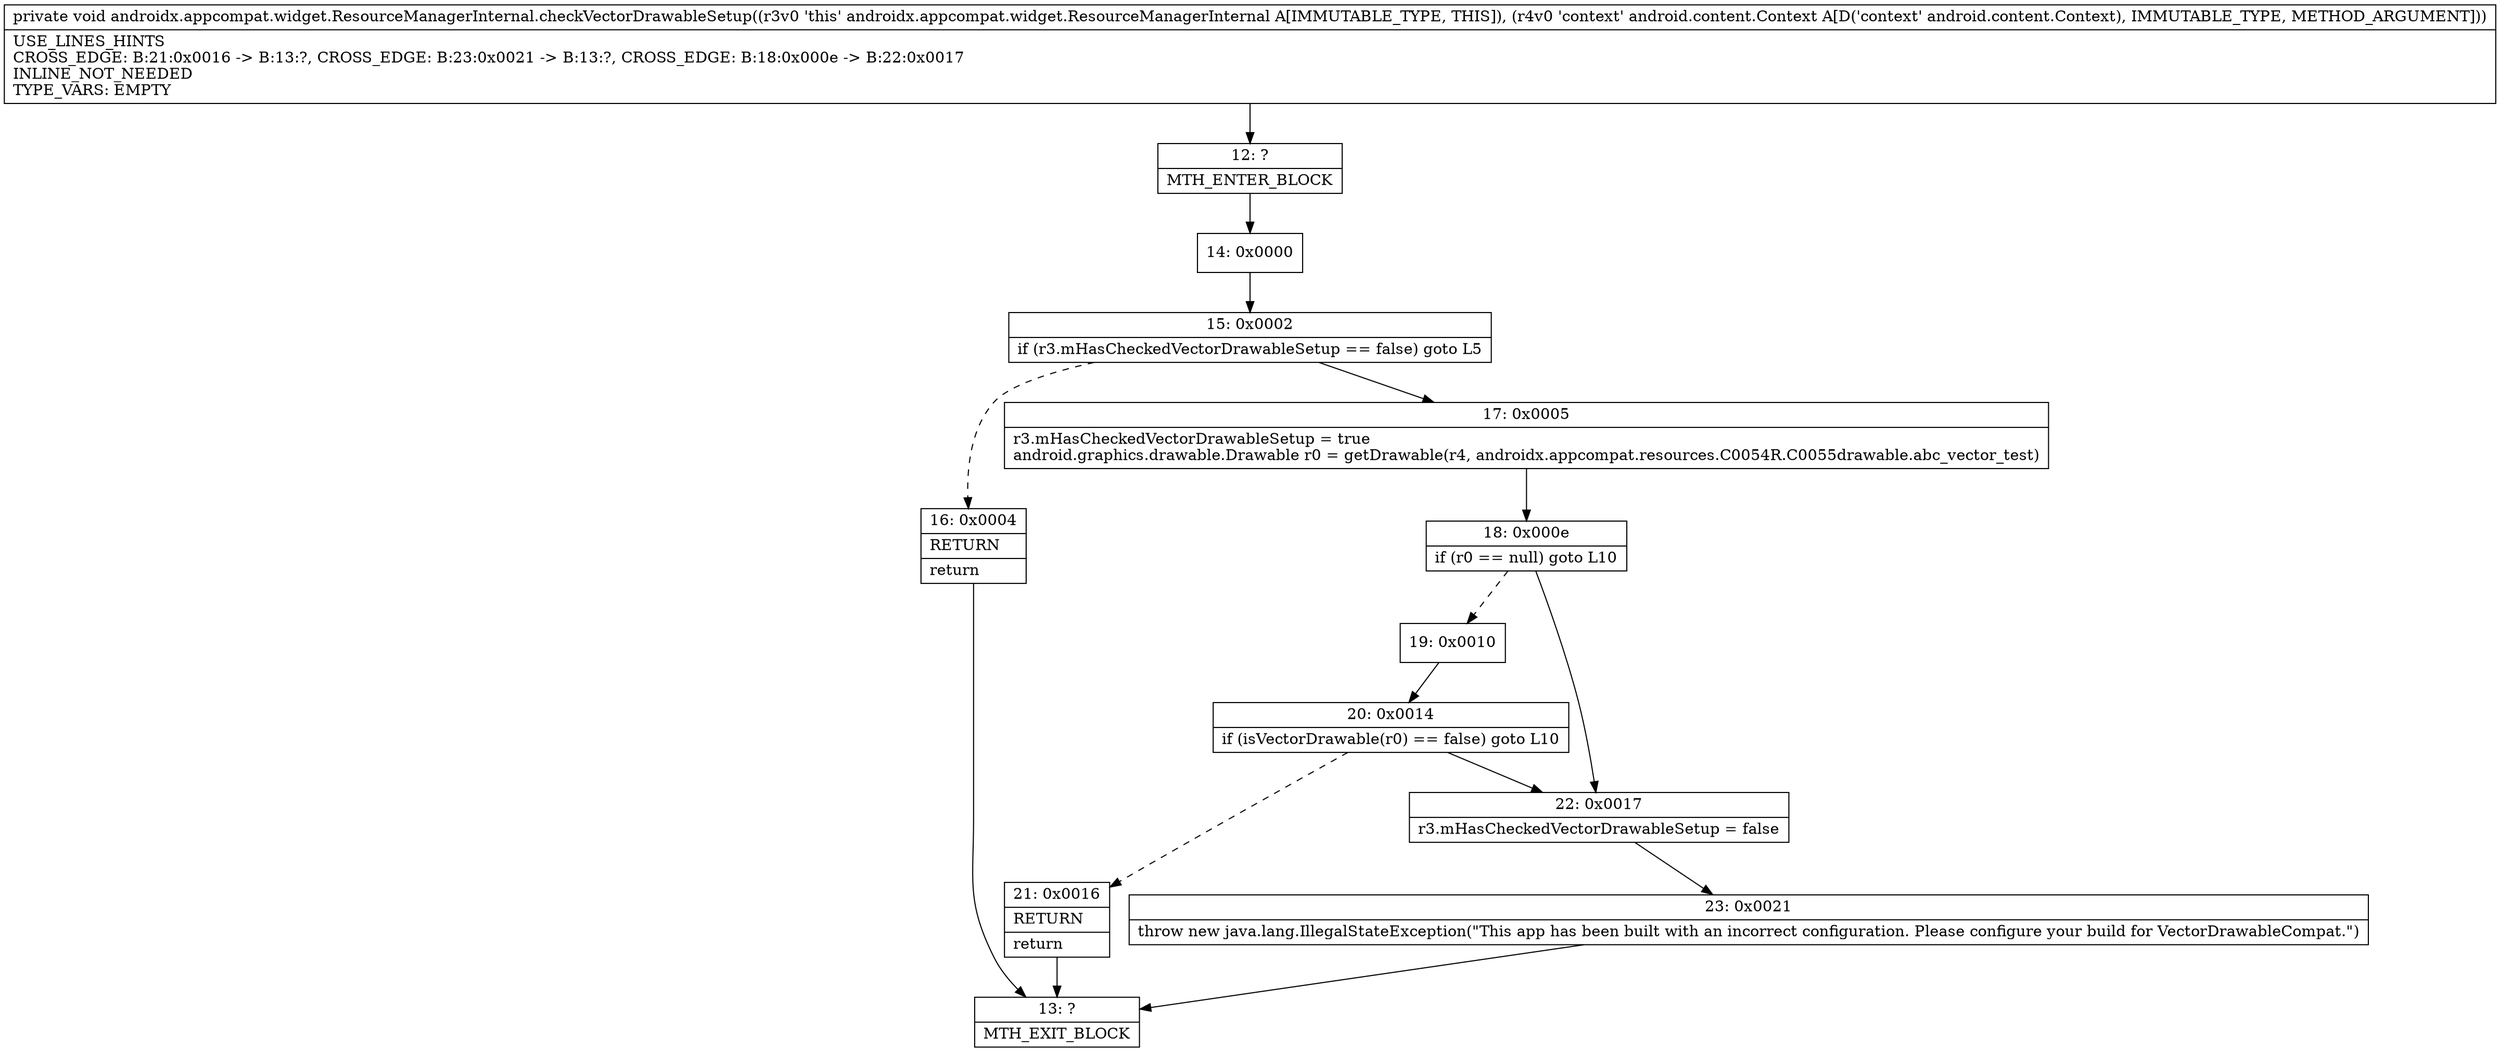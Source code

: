 digraph "CFG forandroidx.appcompat.widget.ResourceManagerInternal.checkVectorDrawableSetup(Landroid\/content\/Context;)V" {
Node_12 [shape=record,label="{12\:\ ?|MTH_ENTER_BLOCK\l}"];
Node_14 [shape=record,label="{14\:\ 0x0000}"];
Node_15 [shape=record,label="{15\:\ 0x0002|if (r3.mHasCheckedVectorDrawableSetup == false) goto L5\l}"];
Node_16 [shape=record,label="{16\:\ 0x0004|RETURN\l|return\l}"];
Node_13 [shape=record,label="{13\:\ ?|MTH_EXIT_BLOCK\l}"];
Node_17 [shape=record,label="{17\:\ 0x0005|r3.mHasCheckedVectorDrawableSetup = true\landroid.graphics.drawable.Drawable r0 = getDrawable(r4, androidx.appcompat.resources.C0054R.C0055drawable.abc_vector_test)\l}"];
Node_18 [shape=record,label="{18\:\ 0x000e|if (r0 == null) goto L10\l}"];
Node_19 [shape=record,label="{19\:\ 0x0010}"];
Node_20 [shape=record,label="{20\:\ 0x0014|if (isVectorDrawable(r0) == false) goto L10\l}"];
Node_21 [shape=record,label="{21\:\ 0x0016|RETURN\l|return\l}"];
Node_22 [shape=record,label="{22\:\ 0x0017|r3.mHasCheckedVectorDrawableSetup = false\l}"];
Node_23 [shape=record,label="{23\:\ 0x0021|throw new java.lang.IllegalStateException(\"This app has been built with an incorrect configuration. Please configure your build for VectorDrawableCompat.\")\l}"];
MethodNode[shape=record,label="{private void androidx.appcompat.widget.ResourceManagerInternal.checkVectorDrawableSetup((r3v0 'this' androidx.appcompat.widget.ResourceManagerInternal A[IMMUTABLE_TYPE, THIS]), (r4v0 'context' android.content.Context A[D('context' android.content.Context), IMMUTABLE_TYPE, METHOD_ARGUMENT]))  | USE_LINES_HINTS\lCROSS_EDGE: B:21:0x0016 \-\> B:13:?, CROSS_EDGE: B:23:0x0021 \-\> B:13:?, CROSS_EDGE: B:18:0x000e \-\> B:22:0x0017\lINLINE_NOT_NEEDED\lTYPE_VARS: EMPTY\l}"];
MethodNode -> Node_12;Node_12 -> Node_14;
Node_14 -> Node_15;
Node_15 -> Node_16[style=dashed];
Node_15 -> Node_17;
Node_16 -> Node_13;
Node_17 -> Node_18;
Node_18 -> Node_19[style=dashed];
Node_18 -> Node_22;
Node_19 -> Node_20;
Node_20 -> Node_21[style=dashed];
Node_20 -> Node_22;
Node_21 -> Node_13;
Node_22 -> Node_23;
Node_23 -> Node_13;
}

